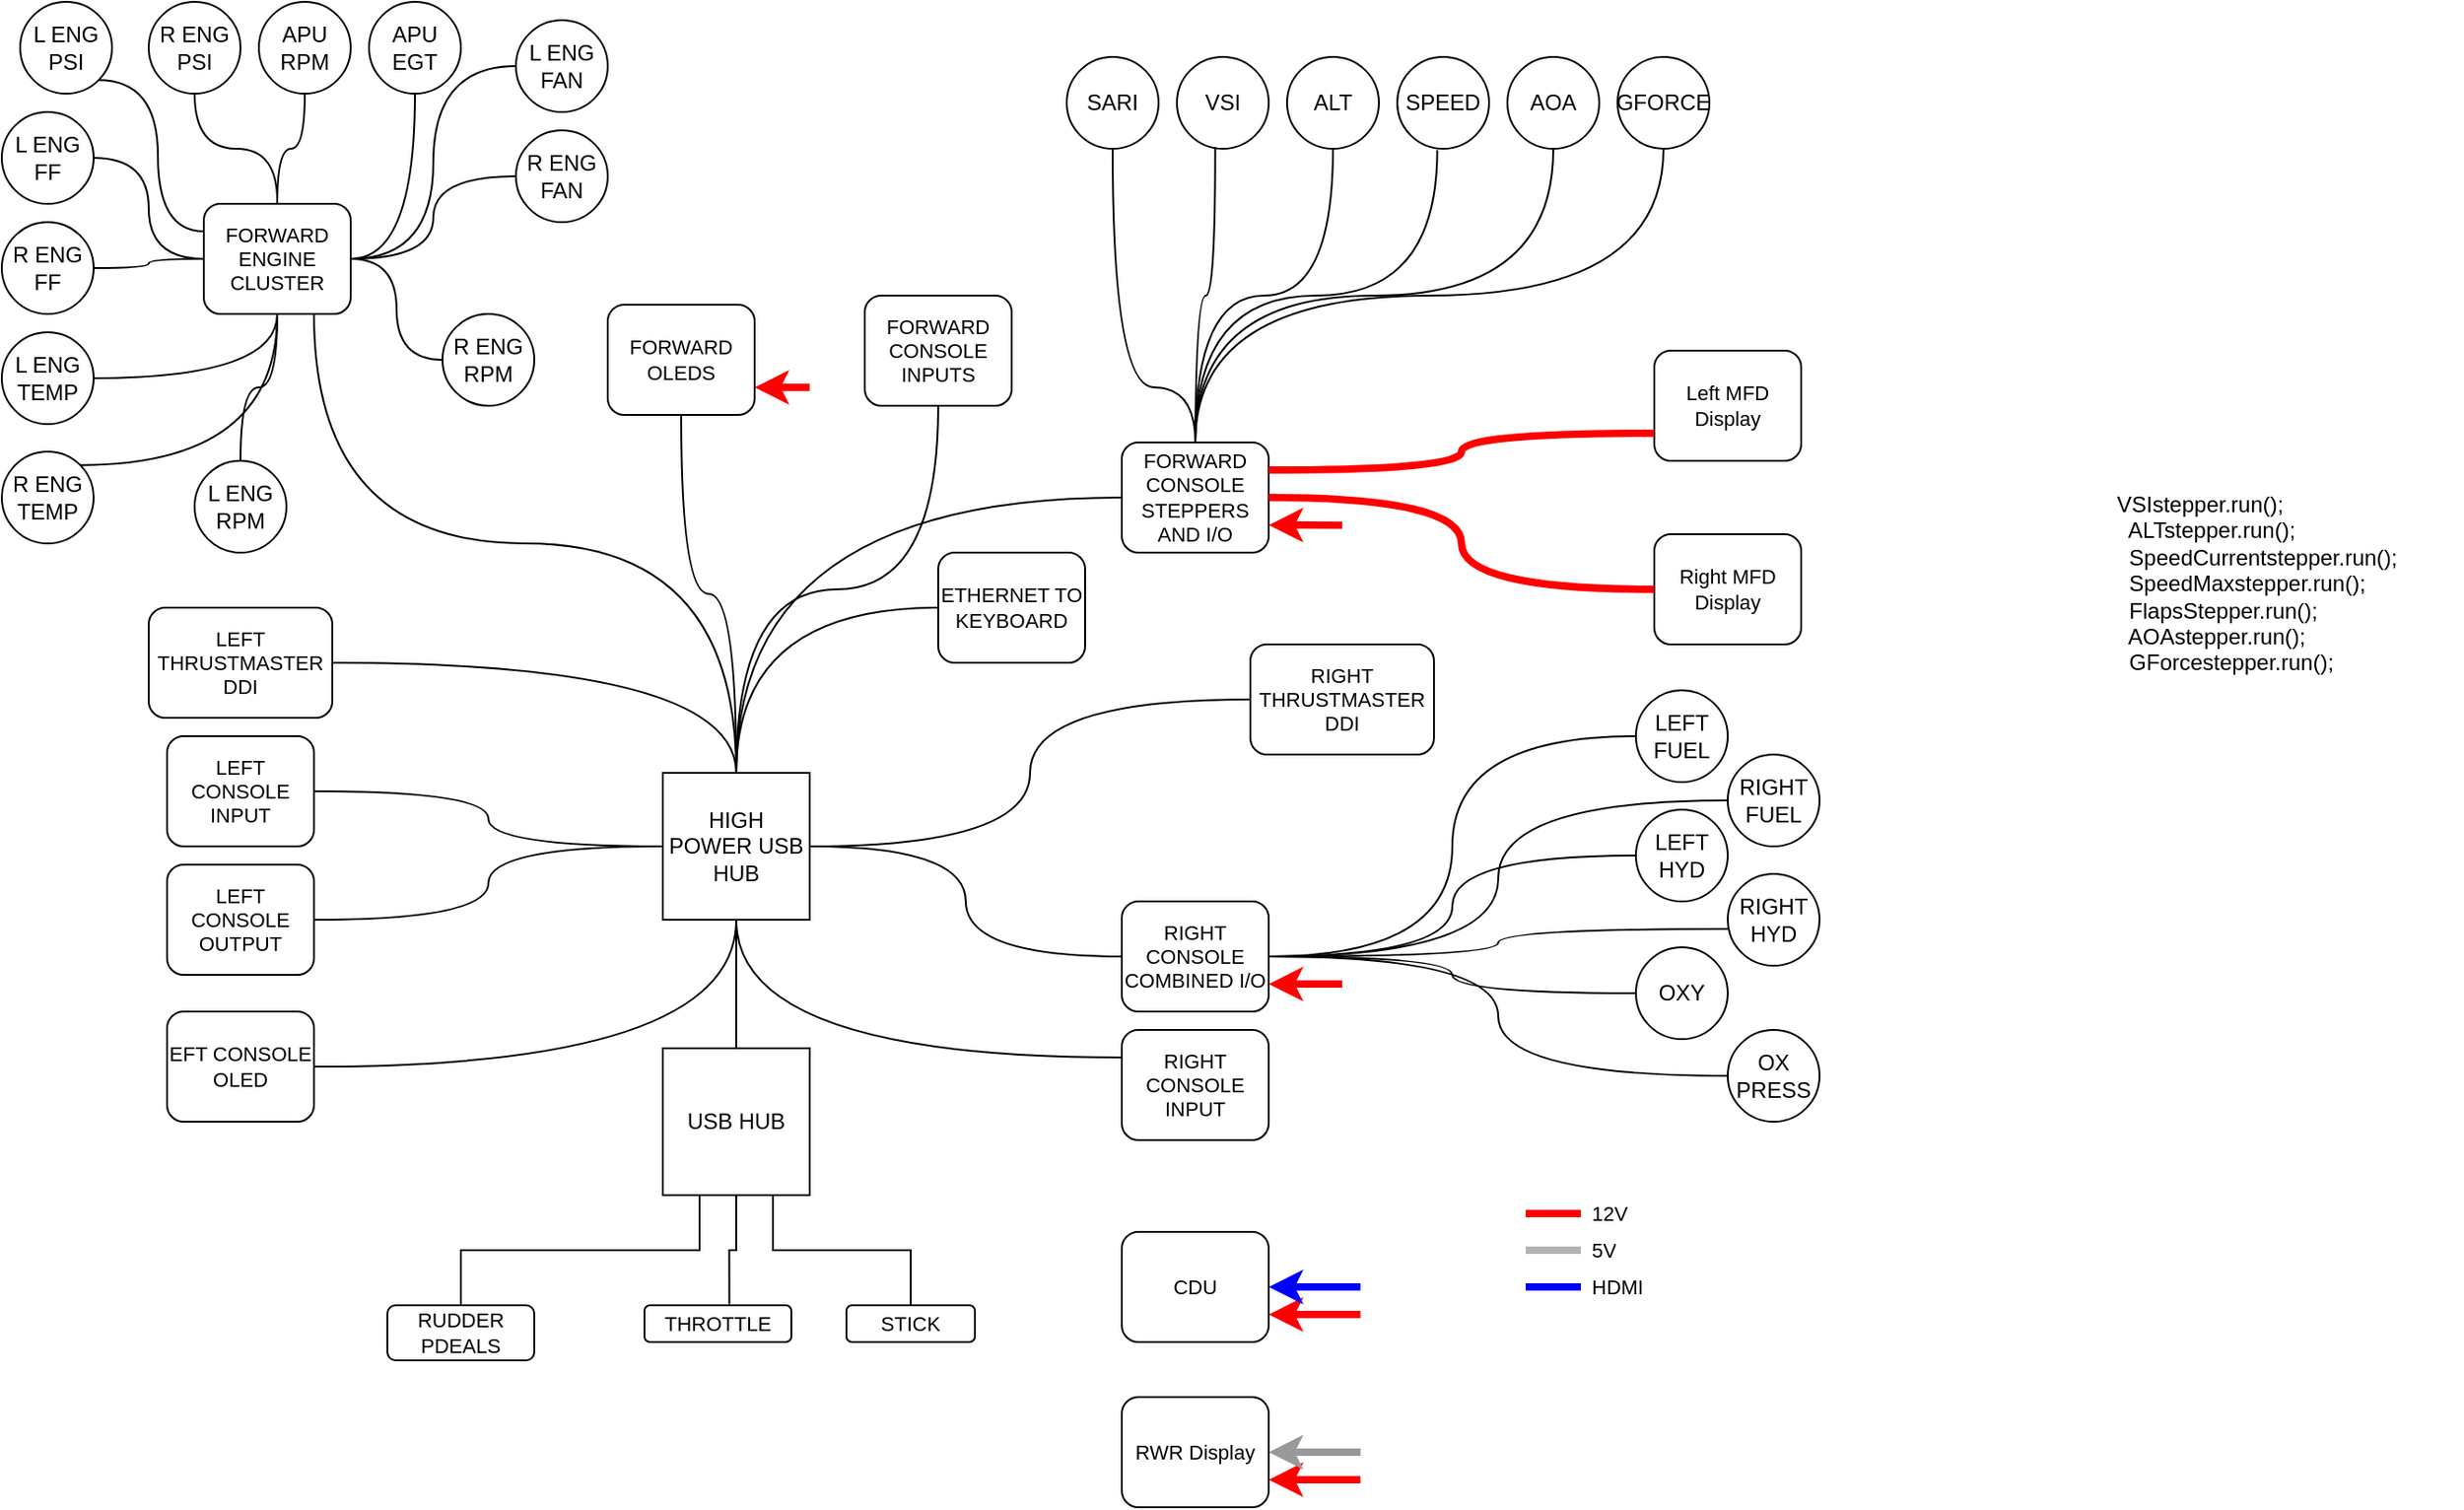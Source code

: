 <mxfile version="25.0.2" pages="2">
  <diagram name="USB" id="yBFjpGB_hnzksudnm4go">
    <mxGraphModel dx="744" dy="769" grid="1" gridSize="10" guides="1" tooltips="1" connect="1" arrows="1" fold="1" page="1" pageScale="1" pageWidth="1654" pageHeight="1169" math="0" shadow="0">
      <root>
        <mxCell id="0" />
        <mxCell id="1" parent="0" />
        <mxCell id="Ro6t9AoRWgbtbSuEfdBf-4" style="edgeStyle=orthogonalEdgeStyle;shape=connector;rounded=0;orthogonalLoop=1;jettySize=auto;html=1;entryX=0;entryY=0.5;entryDx=0;entryDy=0;strokeColor=default;align=center;verticalAlign=middle;fontFamily=Helvetica;fontSize=11;fontColor=default;labelBackgroundColor=default;endArrow=none;endFill=0;curved=1;" parent="1" source="rAlfIYWtiNr7He6zgziq-1" target="Ro6t9AoRWgbtbSuEfdBf-2" edge="1">
          <mxGeometry relative="1" as="geometry" />
        </mxCell>
        <mxCell id="rAlfIYWtiNr7He6zgziq-1" value="HIGH POWER USB HUB" style="whiteSpace=wrap;html=1;aspect=fixed;points=[[0,0,0,0,0],[0,0.25,0,0,0],[0,0.5,0,0,0],[0,0.75,0,0,0],[0,1,0,0,0],[0.25,0,0,0,0],[0.25,1,0,0,0],[0.42,0,0,0,0],[0.5,1,0,0,0],[0.61,0,0,0,0],[0.75,1,0,0,0],[0.79,0,0,0,0],[1,0,0,0,0],[1,0.25,0,0,0],[1,0.5,0,0,0],[1,0.75,0,0,0],[1,1,0,0,0]];" parent="1" vertex="1">
          <mxGeometry x="540" y="440" width="80" height="80" as="geometry" />
        </mxCell>
        <mxCell id="rAlfIYWtiNr7He6zgziq-4" style="edgeStyle=orthogonalEdgeStyle;rounded=0;orthogonalLoop=1;jettySize=auto;html=1;entryX=0.5;entryY=1;entryDx=0;entryDy=0;endArrow=none;endFill=0;strokeColor=default;align=center;verticalAlign=middle;fontFamily=Helvetica;fontSize=11;fontColor=default;labelBackgroundColor=default;curved=1;" parent="1" source="rAlfIYWtiNr7He6zgziq-3" target="rAlfIYWtiNr7He6zgziq-1" edge="1">
          <mxGeometry relative="1" as="geometry" />
        </mxCell>
        <mxCell id="rAlfIYWtiNr7He6zgziq-8" style="edgeStyle=orthogonalEdgeStyle;shape=connector;rounded=0;orthogonalLoop=1;jettySize=auto;html=1;exitX=0.25;exitY=1;exitDx=0;exitDy=0;entryX=0.5;entryY=0;entryDx=0;entryDy=0;strokeColor=default;align=center;verticalAlign=middle;fontFamily=Helvetica;fontSize=11;fontColor=default;labelBackgroundColor=default;endArrow=none;endFill=0;" parent="1" source="rAlfIYWtiNr7He6zgziq-3" target="rAlfIYWtiNr7He6zgziq-7" edge="1">
          <mxGeometry relative="1" as="geometry" />
        </mxCell>
        <mxCell id="rAlfIYWtiNr7He6zgziq-3" value="USB HUB" style="whiteSpace=wrap;html=1;aspect=fixed;" parent="1" vertex="1">
          <mxGeometry x="540" y="590" width="80" height="80" as="geometry" />
        </mxCell>
        <mxCell id="rAlfIYWtiNr7He6zgziq-10" style="edgeStyle=orthogonalEdgeStyle;shape=connector;rounded=0;orthogonalLoop=1;jettySize=auto;html=1;exitX=0.5;exitY=0;exitDx=0;exitDy=0;entryX=0.75;entryY=1;entryDx=0;entryDy=0;strokeColor=default;align=center;verticalAlign=middle;fontFamily=Helvetica;fontSize=11;fontColor=default;labelBackgroundColor=default;endArrow=none;endFill=0;" parent="1" source="rAlfIYWtiNr7He6zgziq-5" target="rAlfIYWtiNr7He6zgziq-3" edge="1">
          <mxGeometry relative="1" as="geometry" />
        </mxCell>
        <mxCell id="rAlfIYWtiNr7He6zgziq-5" value="STICK" style="rounded=1;whiteSpace=wrap;html=1;fontFamily=Helvetica;fontSize=11;fontColor=default;labelBackgroundColor=default;" parent="1" vertex="1">
          <mxGeometry x="640" y="730" width="70" height="20" as="geometry" />
        </mxCell>
        <mxCell id="rAlfIYWtiNr7He6zgziq-6" value="THROTTLE" style="rounded=1;whiteSpace=wrap;html=1;fontFamily=Helvetica;fontSize=11;fontColor=default;labelBackgroundColor=default;" parent="1" vertex="1">
          <mxGeometry x="530" y="730" width="80" height="20" as="geometry" />
        </mxCell>
        <mxCell id="rAlfIYWtiNr7He6zgziq-7" value="RUDDER PDEALS" style="rounded=1;whiteSpace=wrap;html=1;fontFamily=Helvetica;fontSize=11;fontColor=default;labelBackgroundColor=none;" parent="1" vertex="1">
          <mxGeometry x="390" y="730" width="80" height="30" as="geometry" />
        </mxCell>
        <mxCell id="rAlfIYWtiNr7He6zgziq-9" style="edgeStyle=orthogonalEdgeStyle;shape=connector;rounded=0;orthogonalLoop=1;jettySize=auto;html=1;exitX=0.5;exitY=1;exitDx=0;exitDy=0;entryX=0.578;entryY=-0.033;entryDx=0;entryDy=0;entryPerimeter=0;strokeColor=default;align=center;verticalAlign=middle;fontFamily=Helvetica;fontSize=11;fontColor=default;labelBackgroundColor=default;endArrow=none;endFill=0;" parent="1" source="rAlfIYWtiNr7He6zgziq-3" target="rAlfIYWtiNr7He6zgziq-6" edge="1">
          <mxGeometry relative="1" as="geometry" />
        </mxCell>
        <mxCell id="GTjIeOiFmsEKIcZ4Xf6M-12" style="edgeStyle=orthogonalEdgeStyle;shape=connector;rounded=0;orthogonalLoop=1;jettySize=auto;html=1;strokeColor=default;align=center;verticalAlign=middle;fontFamily=Helvetica;fontSize=11;fontColor=default;labelBackgroundColor=default;endArrow=none;endFill=0;curved=1;" parent="1" source="rAlfIYWtiNr7He6zgziq-11" target="rAlfIYWtiNr7He6zgziq-1" edge="1">
          <mxGeometry relative="1" as="geometry">
            <mxPoint x="690" y="360" as="targetPoint" />
            <mxPoint x="720" y="270" as="sourcePoint" />
          </mxGeometry>
        </mxCell>
        <mxCell id="rAlfIYWtiNr7He6zgziq-11" value="ETHERNET TO KEYBOARD" style="rounded=1;whiteSpace=wrap;html=1;fontFamily=Helvetica;fontSize=11;fontColor=default;labelBackgroundColor=default;" parent="1" vertex="1">
          <mxGeometry x="690" y="320" width="80" height="60" as="geometry" />
        </mxCell>
        <mxCell id="w0IDAvvAer_hxN7c6G_z-13" style="edgeStyle=orthogonalEdgeStyle;shape=connector;curved=1;rounded=0;orthogonalLoop=1;jettySize=auto;html=1;strokeColor=default;align=center;verticalAlign=middle;fontFamily=Helvetica;fontSize=11;fontColor=default;labelBackgroundColor=default;endArrow=none;endFill=0;" edge="1" parent="1" source="GTjIeOiFmsEKIcZ4Xf6M-1" target="rAlfIYWtiNr7He6zgziq-1">
          <mxGeometry relative="1" as="geometry" />
        </mxCell>
        <mxCell id="GTjIeOiFmsEKIcZ4Xf6M-1" value="LEFT CONSOLE INPUT" style="rounded=1;whiteSpace=wrap;html=1;fontFamily=Helvetica;fontSize=11;fontColor=default;labelBackgroundColor=default;" parent="1" vertex="1">
          <mxGeometry x="270" y="420" width="80" height="60" as="geometry" />
        </mxCell>
        <mxCell id="w0IDAvvAer_hxN7c6G_z-14" style="edgeStyle=orthogonalEdgeStyle;shape=connector;curved=1;rounded=0;orthogonalLoop=1;jettySize=auto;html=1;strokeColor=default;align=center;verticalAlign=middle;fontFamily=Helvetica;fontSize=11;fontColor=default;labelBackgroundColor=default;endArrow=none;endFill=0;" edge="1" parent="1" source="GTjIeOiFmsEKIcZ4Xf6M-2" target="rAlfIYWtiNr7He6zgziq-1">
          <mxGeometry relative="1" as="geometry" />
        </mxCell>
        <mxCell id="GTjIeOiFmsEKIcZ4Xf6M-2" value="LEFT CONSOLE OUTPUT" style="rounded=1;whiteSpace=wrap;html=1;fontFamily=Helvetica;fontSize=11;fontColor=default;labelBackgroundColor=default;" parent="1" vertex="1">
          <mxGeometry x="270" y="490" width="80" height="60" as="geometry" />
        </mxCell>
        <mxCell id="GTjIeOiFmsEKIcZ4Xf6M-9" style="edgeStyle=orthogonalEdgeStyle;shape=connector;rounded=0;orthogonalLoop=1;jettySize=auto;html=1;exitX=1;exitY=0.5;exitDx=0;exitDy=0;strokeColor=default;align=center;verticalAlign=middle;fontFamily=Helvetica;fontSize=11;fontColor=default;labelBackgroundColor=default;endArrow=none;endFill=0;curved=1;" parent="1" source="GTjIeOiFmsEKIcZ4Xf6M-3" target="rAlfIYWtiNr7He6zgziq-1" edge="1">
          <mxGeometry relative="1" as="geometry" />
        </mxCell>
        <mxCell id="GTjIeOiFmsEKIcZ4Xf6M-3" value="EFT CONSOLE OLED" style="rounded=1;whiteSpace=wrap;html=1;fontFamily=Helvetica;fontSize=11;fontColor=default;labelBackgroundColor=default;" parent="1" vertex="1">
          <mxGeometry x="270" y="570" width="80" height="60" as="geometry" />
        </mxCell>
        <mxCell id="GTjIeOiFmsEKIcZ4Xf6M-16" style="edgeStyle=orthogonalEdgeStyle;shape=connector;rounded=0;orthogonalLoop=1;jettySize=auto;html=1;entryX=1;entryY=0.5;entryDx=0;entryDy=0;strokeColor=default;align=center;verticalAlign=middle;fontFamily=Helvetica;fontSize=11;fontColor=default;labelBackgroundColor=default;endArrow=none;endFill=0;curved=1;" parent="1" source="GTjIeOiFmsEKIcZ4Xf6M-4" target="rAlfIYWtiNr7He6zgziq-1" edge="1">
          <mxGeometry relative="1" as="geometry">
            <mxPoint x="880" y="440" as="sourcePoint" />
          </mxGeometry>
        </mxCell>
        <mxCell id="GTjIeOiFmsEKIcZ4Xf6M-4" value="RIGHT CONSOLE COMBINED I/O" style="rounded=1;whiteSpace=wrap;html=1;fontFamily=Helvetica;fontSize=11;fontColor=default;labelBackgroundColor=default;" parent="1" vertex="1">
          <mxGeometry x="790" y="510" width="80" height="60" as="geometry" />
        </mxCell>
        <mxCell id="Ro6t9AoRWgbtbSuEfdBf-3" style="edgeStyle=orthogonalEdgeStyle;rounded=0;orthogonalLoop=1;jettySize=auto;html=1;exitX=0;exitY=0.25;exitDx=0;exitDy=0;endArrow=none;endFill=0;strokeColor=default;align=center;verticalAlign=middle;fontFamily=Helvetica;fontSize=11;fontColor=default;labelBackgroundColor=default;curved=1;" parent="1" source="GTjIeOiFmsEKIcZ4Xf6M-5" target="rAlfIYWtiNr7He6zgziq-1" edge="1">
          <mxGeometry relative="1" as="geometry" />
        </mxCell>
        <mxCell id="GTjIeOiFmsEKIcZ4Xf6M-5" value="RIGHT CONSOLE INPUT" style="rounded=1;whiteSpace=wrap;html=1;fontFamily=Helvetica;fontSize=11;fontColor=default;labelBackgroundColor=default;" parent="1" vertex="1">
          <mxGeometry x="790" y="580" width="80" height="60" as="geometry" />
        </mxCell>
        <mxCell id="GTjIeOiFmsEKIcZ4Xf6M-14" style="edgeStyle=orthogonalEdgeStyle;shape=connector;rounded=0;orthogonalLoop=1;jettySize=auto;html=1;exitX=0.5;exitY=1;exitDx=0;exitDy=0;strokeColor=default;align=center;verticalAlign=middle;fontFamily=Helvetica;fontSize=11;fontColor=default;labelBackgroundColor=default;endArrow=none;endFill=0;curved=1;" parent="1" source="GTjIeOiFmsEKIcZ4Xf6M-6" target="rAlfIYWtiNr7He6zgziq-1" edge="1">
          <mxGeometry relative="1" as="geometry">
            <mxPoint x="630" y="410" as="targetPoint" />
          </mxGeometry>
        </mxCell>
        <mxCell id="GTjIeOiFmsEKIcZ4Xf6M-6" value="FORWARD CONSOLE INPUTS" style="rounded=1;whiteSpace=wrap;html=1;fontFamily=Helvetica;fontSize=11;fontColor=default;labelBackgroundColor=default;" parent="1" vertex="1">
          <mxGeometry x="650" y="180" width="80" height="60" as="geometry" />
        </mxCell>
        <mxCell id="Ro6t9AoRWgbtbSuEfdBf-23" style="edgeStyle=orthogonalEdgeStyle;shape=connector;rounded=0;orthogonalLoop=1;jettySize=auto;html=1;exitX=1;exitY=0.75;exitDx=0;exitDy=0;strokeColor=#FF0000;align=center;verticalAlign=middle;fontFamily=Helvetica;fontSize=11;fontColor=default;labelBackgroundColor=default;endArrow=none;endFill=0;strokeWidth=4;startArrow=classic;startFill=1;fillColor=#f8cecc;" parent="1" source="GTjIeOiFmsEKIcZ4Xf6M-7" edge="1">
          <mxGeometry relative="1" as="geometry">
            <mxPoint x="620" y="230" as="targetPoint" />
          </mxGeometry>
        </mxCell>
        <mxCell id="w0IDAvvAer_hxN7c6G_z-15" style="edgeStyle=orthogonalEdgeStyle;shape=connector;curved=1;rounded=0;orthogonalLoop=1;jettySize=auto;html=1;strokeColor=default;align=center;verticalAlign=middle;fontFamily=Helvetica;fontSize=11;fontColor=default;labelBackgroundColor=default;endArrow=none;endFill=0;" edge="1" parent="1" source="GTjIeOiFmsEKIcZ4Xf6M-7" target="rAlfIYWtiNr7He6zgziq-1">
          <mxGeometry relative="1" as="geometry" />
        </mxCell>
        <mxCell id="GTjIeOiFmsEKIcZ4Xf6M-7" value="FORWARD OLEDS" style="rounded=1;whiteSpace=wrap;html=1;fontFamily=Helvetica;fontSize=11;fontColor=default;labelBackgroundColor=default;" parent="1" vertex="1">
          <mxGeometry x="510" y="185" width="80" height="60" as="geometry" />
        </mxCell>
        <mxCell id="GTjIeOiFmsEKIcZ4Xf6M-15" style="edgeStyle=orthogonalEdgeStyle;shape=connector;rounded=0;orthogonalLoop=1;jettySize=auto;html=1;strokeColor=default;align=center;verticalAlign=middle;fontFamily=Helvetica;fontSize=11;fontColor=default;labelBackgroundColor=default;endArrow=none;endFill=0;curved=1;" parent="1" source="GTjIeOiFmsEKIcZ4Xf6M-8" target="rAlfIYWtiNr7He6zgziq-1" edge="1">
          <mxGeometry relative="1" as="geometry" />
        </mxCell>
        <mxCell id="GTjIeOiFmsEKIcZ4Xf6M-8" value="FORWARD CONSOLE STEPPERS AND I/O" style="rounded=1;whiteSpace=wrap;html=1;fontFamily=Helvetica;fontSize=11;fontColor=default;labelBackgroundColor=none;" parent="1" vertex="1">
          <mxGeometry x="790" y="260" width="80" height="60" as="geometry" />
        </mxCell>
        <mxCell id="Ro6t9AoRWgbtbSuEfdBf-1" value="Left MFD&lt;div&gt;Display&lt;/div&gt;" style="rounded=1;whiteSpace=wrap;html=1;fontFamily=Helvetica;fontSize=11;fontColor=default;labelBackgroundColor=default;" parent="1" vertex="1">
          <mxGeometry x="1080" y="210" width="80" height="60" as="geometry" />
        </mxCell>
        <mxCell id="Ro6t9AoRWgbtbSuEfdBf-2" value="RIGHT THRUSTMASTER DDI" style="rounded=1;whiteSpace=wrap;html=1;fontFamily=Helvetica;fontSize=11;fontColor=default;labelBackgroundColor=default;" parent="1" vertex="1">
          <mxGeometry x="860" y="370" width="100" height="60" as="geometry" />
        </mxCell>
        <mxCell id="Ro6t9AoRWgbtbSuEfdBf-6" style="edgeStyle=orthogonalEdgeStyle;shape=connector;rounded=0;orthogonalLoop=1;jettySize=auto;html=1;strokeColor=default;align=center;verticalAlign=middle;fontFamily=Helvetica;fontSize=11;fontColor=default;labelBackgroundColor=default;endArrow=none;endFill=0;curved=1;" parent="1" source="Ro6t9AoRWgbtbSuEfdBf-5" target="rAlfIYWtiNr7He6zgziq-1" edge="1">
          <mxGeometry relative="1" as="geometry">
            <mxPoint x="530" y="390" as="targetPoint" />
          </mxGeometry>
        </mxCell>
        <mxCell id="Ro6t9AoRWgbtbSuEfdBf-5" value="LEFT THRUSTMASTER DDI" style="rounded=1;whiteSpace=wrap;html=1;fontFamily=Helvetica;fontSize=11;fontColor=default;labelBackgroundColor=none;" parent="1" vertex="1">
          <mxGeometry x="260" y="350" width="100" height="60" as="geometry" />
        </mxCell>
        <mxCell id="Ro6t9AoRWgbtbSuEfdBf-7" value="Right MFD Display" style="rounded=1;whiteSpace=wrap;html=1;fontFamily=Helvetica;fontSize=11;fontColor=default;labelBackgroundColor=default;" parent="1" vertex="1">
          <mxGeometry x="1080" y="310" width="80" height="60" as="geometry" />
        </mxCell>
        <mxCell id="Ro6t9AoRWgbtbSuEfdBf-12" value="" style="endArrow=none;html=1;rounded=0;strokeColor=#FF0000;align=center;verticalAlign=middle;fontFamily=Helvetica;fontSize=11;fontColor=default;labelBackgroundColor=default;edgeStyle=orthogonalEdgeStyle;strokeWidth=4;endFill=0;fillColor=#f8cecc;" parent="1" edge="1">
          <mxGeometry width="50" height="50" relative="1" as="geometry">
            <mxPoint x="1010" y="680" as="sourcePoint" />
            <mxPoint x="1040" y="680" as="targetPoint" />
          </mxGeometry>
        </mxCell>
        <mxCell id="Ro6t9AoRWgbtbSuEfdBf-13" value="12V" style="text;strokeColor=none;fillColor=none;align=left;verticalAlign=middle;spacingLeft=4;spacingRight=4;overflow=hidden;points=[[0,0.5],[1,0.5]];portConstraint=eastwest;rotatable=0;whiteSpace=wrap;html=1;fontFamily=Helvetica;fontSize=11;fontColor=default;labelBackgroundColor=default;" parent="1" vertex="1">
          <mxGeometry x="1040" y="670" width="80" height="20" as="geometry" />
        </mxCell>
        <mxCell id="Ro6t9AoRWgbtbSuEfdBf-14" value="" style="endArrow=none;html=1;rounded=0;strokeColor=#B3B3B3;align=center;verticalAlign=middle;fontFamily=Helvetica;fontSize=11;fontColor=default;labelBackgroundColor=default;edgeStyle=orthogonalEdgeStyle;strokeWidth=4;endFill=0;fillColor=#f8cecc;" parent="1" edge="1">
          <mxGeometry width="50" height="50" relative="1" as="geometry">
            <mxPoint x="1010" y="700" as="sourcePoint" />
            <mxPoint x="1040" y="700" as="targetPoint" />
          </mxGeometry>
        </mxCell>
        <mxCell id="Ro6t9AoRWgbtbSuEfdBf-15" value="5V" style="text;strokeColor=none;fillColor=none;align=left;verticalAlign=middle;spacingLeft=4;spacingRight=4;overflow=hidden;points=[[0,0.5],[1,0.5]];portConstraint=eastwest;rotatable=0;whiteSpace=wrap;html=1;fontFamily=Helvetica;fontSize=11;fontColor=default;labelBackgroundColor=default;" parent="1" vertex="1">
          <mxGeometry x="1040" y="690" width="80" height="20" as="geometry" />
        </mxCell>
        <mxCell id="Ro6t9AoRWgbtbSuEfdBf-29" style="edgeStyle=orthogonalEdgeStyle;shape=connector;rounded=0;orthogonalLoop=1;jettySize=auto;html=1;exitX=1;exitY=0.75;exitDx=0;exitDy=0;strokeColor=#FF0000;align=center;verticalAlign=middle;fontFamily=Helvetica;fontSize=11;fontColor=default;labelBackgroundColor=default;endArrow=none;endFill=0;strokeWidth=4;resizable=1;startArrow=classic;startFill=1;fillColor=#f8cecc;" parent="1" source="Ro6t9AoRWgbtbSuEfdBf-28" edge="1">
          <mxGeometry relative="1" as="geometry">
            <mxPoint x="920" y="735" as="targetPoint" />
          </mxGeometry>
        </mxCell>
        <mxCell id="Ro6t9AoRWgbtbSuEfdBf-30" style="edgeStyle=orthogonalEdgeStyle;shape=connector;rounded=0;orthogonalLoop=1;jettySize=auto;html=1;exitX=1;exitY=0.5;exitDx=0;exitDy=0;strokeColor=#0000FF;align=center;verticalAlign=middle;fontFamily=Helvetica;fontSize=11;fontColor=default;labelBackgroundColor=default;endArrow=none;endFill=0;strokeWidth=4;resizable=1;startArrow=classic;startFill=1;fillColor=#f8cecc;" parent="1" source="Ro6t9AoRWgbtbSuEfdBf-28" edge="1">
          <mxGeometry relative="1" as="geometry">
            <mxPoint x="920" y="720" as="targetPoint" />
          </mxGeometry>
        </mxCell>
        <mxCell id="Ro6t9AoRWgbtbSuEfdBf-28" value="CDU" style="rounded=1;whiteSpace=wrap;html=1;fontFamily=Helvetica;fontSize=11;fontColor=default;labelBackgroundColor=default;" parent="1" vertex="1">
          <mxGeometry x="790" y="690" width="80" height="60" as="geometry" />
        </mxCell>
        <mxCell id="Ro6t9AoRWgbtbSuEfdBf-31" value="" style="endArrow=none;html=1;rounded=0;strokeColor=#0000FF;align=center;verticalAlign=middle;fontFamily=Helvetica;fontSize=11;fontColor=default;labelBackgroundColor=default;edgeStyle=orthogonalEdgeStyle;strokeWidth=4;endFill=0;fillColor=#f8cecc;" parent="1" edge="1">
          <mxGeometry width="50" height="50" relative="1" as="geometry">
            <mxPoint x="1010" y="720" as="sourcePoint" />
            <mxPoint x="1040" y="720" as="targetPoint" />
          </mxGeometry>
        </mxCell>
        <mxCell id="Ro6t9AoRWgbtbSuEfdBf-32" value="HDMI" style="text;strokeColor=none;fillColor=none;align=left;verticalAlign=middle;spacingLeft=4;spacingRight=4;overflow=hidden;points=[[0,0.5],[1,0.5]];portConstraint=eastwest;rotatable=0;whiteSpace=wrap;html=1;fontFamily=Helvetica;fontSize=11;fontColor=default;labelBackgroundColor=default;" parent="1" vertex="1">
          <mxGeometry x="1040" y="710" width="80" height="20" as="geometry" />
        </mxCell>
        <mxCell id="Ro6t9AoRWgbtbSuEfdBf-33" style="edgeStyle=orthogonalEdgeStyle;shape=connector;rounded=0;orthogonalLoop=1;jettySize=auto;html=1;exitX=1;exitY=0.75;exitDx=0;exitDy=0;strokeColor=#FF0000;align=center;verticalAlign=middle;fontFamily=Helvetica;fontSize=11;fontColor=default;labelBackgroundColor=default;endArrow=none;endFill=0;strokeWidth=4;resizable=1;startArrow=classic;startFill=1;fillColor=#f8cecc;" parent="1" source="Ro6t9AoRWgbtbSuEfdBf-35" edge="1">
          <mxGeometry relative="1" as="geometry">
            <mxPoint x="920" y="825" as="targetPoint" />
          </mxGeometry>
        </mxCell>
        <mxCell id="Ro6t9AoRWgbtbSuEfdBf-34" style="edgeStyle=orthogonalEdgeStyle;shape=connector;rounded=0;orthogonalLoop=1;jettySize=auto;html=1;exitX=1;exitY=0.5;exitDx=0;exitDy=0;strokeColor=#999999;align=center;verticalAlign=middle;fontFamily=Helvetica;fontSize=11;fontColor=default;labelBackgroundColor=default;endArrow=none;endFill=0;strokeWidth=4;resizable=1;startArrow=classic;startFill=1;fillColor=#f8cecc;" parent="1" source="Ro6t9AoRWgbtbSuEfdBf-35" edge="1">
          <mxGeometry relative="1" as="geometry">
            <mxPoint x="920" y="810" as="targetPoint" />
          </mxGeometry>
        </mxCell>
        <mxCell id="Ro6t9AoRWgbtbSuEfdBf-35" value="RWR Display" style="rounded=1;whiteSpace=wrap;html=1;fontFamily=Helvetica;fontSize=11;fontColor=default;labelBackgroundColor=default;" parent="1" vertex="1">
          <mxGeometry x="790" y="780" width="80" height="60" as="geometry" />
        </mxCell>
        <mxCell id="20-6CoQ2b86NDa6X41OU-2" value="FORWARD ENGINE CLUSTER" style="rounded=1;whiteSpace=wrap;html=1;fontFamily=Helvetica;fontSize=11;fontColor=default;labelBackgroundColor=default;" parent="1" vertex="1">
          <mxGeometry x="290" y="130" width="80" height="60" as="geometry" />
        </mxCell>
        <mxCell id="20-6CoQ2b86NDa6X41OU-3" style="edgeStyle=orthogonalEdgeStyle;shape=connector;rounded=0;orthogonalLoop=1;jettySize=auto;html=1;strokeColor=default;align=center;verticalAlign=middle;fontFamily=Helvetica;fontSize=11;fontColor=default;labelBackgroundColor=default;endArrow=none;endFill=0;curved=1;exitX=0.75;exitY=1;exitDx=0;exitDy=0;" parent="1" source="20-6CoQ2b86NDa6X41OU-2" target="rAlfIYWtiNr7He6zgziq-1" edge="1">
          <mxGeometry relative="1" as="geometry">
            <mxPoint x="380" y="230" as="sourcePoint" />
            <mxPoint x="660" y="370" as="targetPoint" />
          </mxGeometry>
        </mxCell>
        <mxCell id="20-6CoQ2b86NDa6X41OU-4" value="VSI" style="ellipse;whiteSpace=wrap;html=1;aspect=fixed;" parent="1" vertex="1">
          <mxGeometry x="820" y="50" width="50" height="50" as="geometry" />
        </mxCell>
        <UserObject label="VSIstepper.run();&#xa;  ALTstepper.run();&#xa;  SpeedCurrentstepper.run();&#xa;  SpeedMaxstepper.run();&#xa;  FlapsStepper.run();&#xa;  AOAstepper.run();&#xa;  GForcestepper.run();" link="VSIstepper.run();&#xa;  ALTstepper.run();&#xa;  SpeedCurrentstepper.run();&#xa;  SpeedMaxstepper.run();&#xa;  FlapsStepper.run();&#xa;  AOAstepper.run();&#xa;  GForcestepper.run();" id="20-6CoQ2b86NDa6X41OU-5">
          <mxCell style="text;whiteSpace=wrap;" parent="1" vertex="1">
            <mxGeometry x="1330" y="280" width="190" height="120" as="geometry" />
          </mxCell>
        </UserObject>
        <mxCell id="20-6CoQ2b86NDa6X41OU-6" value="ALT" style="ellipse;whiteSpace=wrap;html=1;aspect=fixed;" parent="1" vertex="1">
          <mxGeometry x="880" y="50" width="50" height="50" as="geometry" />
        </mxCell>
        <mxCell id="20-6CoQ2b86NDa6X41OU-7" value="SPEED" style="ellipse;whiteSpace=wrap;html=1;aspect=fixed;" parent="1" vertex="1">
          <mxGeometry x="940" y="50" width="50" height="50" as="geometry" />
        </mxCell>
        <mxCell id="20-6CoQ2b86NDa6X41OU-9" value="AOA" style="ellipse;whiteSpace=wrap;html=1;aspect=fixed;" parent="1" vertex="1">
          <mxGeometry x="1000" y="50" width="50" height="50" as="geometry" />
        </mxCell>
        <mxCell id="20-6CoQ2b86NDa6X41OU-10" value="GFORCE" style="ellipse;whiteSpace=wrap;html=1;aspect=fixed;" parent="1" vertex="1">
          <mxGeometry x="1060" y="50" width="50" height="50" as="geometry" />
        </mxCell>
        <mxCell id="20-6CoQ2b86NDa6X41OU-12" value="" style="endArrow=none;html=1;rounded=0;entryX=0.417;entryY=0.983;entryDx=0;entryDy=0;entryPerimeter=0;strokeColor=default;align=center;verticalAlign=middle;fontFamily=Helvetica;fontSize=11;fontColor=default;labelBackgroundColor=default;elbow=vertical;curved=1;edgeStyle=orthogonalEdgeStyle;" parent="1" target="20-6CoQ2b86NDa6X41OU-4" edge="1">
          <mxGeometry width="50" height="50" relative="1" as="geometry">
            <mxPoint x="830" y="260" as="sourcePoint" />
            <mxPoint x="780" y="110" as="targetPoint" />
          </mxGeometry>
        </mxCell>
        <mxCell id="20-6CoQ2b86NDa6X41OU-14" value="" style="endArrow=none;html=1;rounded=0;exitX=0.5;exitY=0;exitDx=0;exitDy=0;entryX=0.5;entryY=1;entryDx=0;entryDy=0;strokeColor=default;align=center;verticalAlign=middle;fontFamily=Helvetica;fontSize=11;fontColor=default;labelBackgroundColor=default;elbow=vertical;curved=1;edgeStyle=orthogonalEdgeStyle;" parent="1" source="GTjIeOiFmsEKIcZ4Xf6M-8" target="20-6CoQ2b86NDa6X41OU-6" edge="1">
          <mxGeometry width="50" height="50" relative="1" as="geometry">
            <mxPoint x="730" y="200" as="sourcePoint" />
            <mxPoint x="846" y="109" as="targetPoint" />
          </mxGeometry>
        </mxCell>
        <mxCell id="20-6CoQ2b86NDa6X41OU-15" value="" style="endArrow=none;html=1;rounded=0;entryX=0.436;entryY=1.015;entryDx=0;entryDy=0;entryPerimeter=0;strokeColor=default;align=center;verticalAlign=middle;fontFamily=Helvetica;fontSize=11;fontColor=default;labelBackgroundColor=default;elbow=vertical;curved=1;edgeStyle=orthogonalEdgeStyle;" parent="1" target="20-6CoQ2b86NDa6X41OU-7" edge="1">
          <mxGeometry width="50" height="50" relative="1" as="geometry">
            <mxPoint x="830" y="260" as="sourcePoint" />
            <mxPoint x="915" y="110" as="targetPoint" />
            <Array as="points">
              <mxPoint x="830" y="180" />
              <mxPoint x="962" y="180" />
            </Array>
          </mxGeometry>
        </mxCell>
        <mxCell id="20-6CoQ2b86NDa6X41OU-16" value="" style="endArrow=none;html=1;rounded=0;exitX=0.5;exitY=0;exitDx=0;exitDy=0;entryX=0.5;entryY=1;entryDx=0;entryDy=0;strokeColor=default;align=center;verticalAlign=middle;fontFamily=Helvetica;fontSize=11;fontColor=default;labelBackgroundColor=default;elbow=vertical;curved=1;edgeStyle=orthogonalEdgeStyle;" parent="1" source="GTjIeOiFmsEKIcZ4Xf6M-8" target="20-6CoQ2b86NDa6X41OU-9" edge="1">
          <mxGeometry width="50" height="50" relative="1" as="geometry">
            <mxPoint x="730" y="200" as="sourcePoint" />
            <mxPoint x="972" y="111" as="targetPoint" />
          </mxGeometry>
        </mxCell>
        <mxCell id="20-6CoQ2b86NDa6X41OU-17" value="" style="endArrow=none;html=1;rounded=0;entryX=0.5;entryY=1;entryDx=0;entryDy=0;exitX=0.5;exitY=0;exitDx=0;exitDy=0;strokeColor=default;align=center;verticalAlign=middle;fontFamily=Helvetica;fontSize=11;fontColor=default;labelBackgroundColor=default;elbow=vertical;curved=1;edgeStyle=orthogonalEdgeStyle;" parent="1" source="GTjIeOiFmsEKIcZ4Xf6M-8" target="20-6CoQ2b86NDa6X41OU-10" edge="1">
          <mxGeometry width="50" height="50" relative="1" as="geometry">
            <mxPoint x="720" y="190" as="sourcePoint" />
            <mxPoint x="1035" y="110" as="targetPoint" />
          </mxGeometry>
        </mxCell>
        <mxCell id="20-6CoQ2b86NDa6X41OU-18" value="SARI" style="ellipse;whiteSpace=wrap;html=1;aspect=fixed;" parent="1" vertex="1">
          <mxGeometry x="760" y="50" width="50" height="50" as="geometry" />
        </mxCell>
        <mxCell id="20-6CoQ2b86NDa6X41OU-19" value="" style="endArrow=none;html=1;rounded=0;entryX=0.5;entryY=1;entryDx=0;entryDy=0;elbow=vertical;strokeColor=default;align=center;verticalAlign=middle;fontFamily=Helvetica;fontSize=11;fontColor=default;labelBackgroundColor=default;edgeStyle=orthogonalEdgeStyle;curved=1;" parent="1" target="20-6CoQ2b86NDa6X41OU-18" edge="1">
          <mxGeometry width="50" height="50" relative="1" as="geometry">
            <mxPoint x="830" y="260" as="sourcePoint" />
            <mxPoint x="846" y="109" as="targetPoint" />
            <Array as="points">
              <mxPoint x="830" y="230" />
              <mxPoint x="785" y="230" />
            </Array>
          </mxGeometry>
        </mxCell>
        <mxCell id="20-6CoQ2b86NDa6X41OU-20" value="LEFT FUEL" style="ellipse;whiteSpace=wrap;html=1;aspect=fixed;" parent="1" vertex="1">
          <mxGeometry x="1070" y="395" width="50" height="50" as="geometry" />
        </mxCell>
        <mxCell id="20-6CoQ2b86NDa6X41OU-21" value="RIGHT FUEL" style="ellipse;whiteSpace=wrap;html=1;aspect=fixed;" parent="1" vertex="1">
          <mxGeometry x="1120" y="430" width="50" height="50" as="geometry" />
        </mxCell>
        <mxCell id="20-6CoQ2b86NDa6X41OU-22" value="LEFT HYD" style="ellipse;whiteSpace=wrap;html=1;aspect=fixed;" parent="1" vertex="1">
          <mxGeometry x="1070" y="460" width="50" height="50" as="geometry" />
        </mxCell>
        <mxCell id="20-6CoQ2b86NDa6X41OU-23" value="RIGHT HYD" style="ellipse;whiteSpace=wrap;html=1;aspect=fixed;" parent="1" vertex="1">
          <mxGeometry x="1120" y="495" width="50" height="50" as="geometry" />
        </mxCell>
        <mxCell id="20-6CoQ2b86NDa6X41OU-25" value="OXY" style="ellipse;whiteSpace=wrap;html=1;aspect=fixed;" parent="1" vertex="1">
          <mxGeometry x="1070" y="535" width="50" height="50" as="geometry" />
        </mxCell>
        <mxCell id="20-6CoQ2b86NDa6X41OU-26" value="OX PRESS" style="ellipse;whiteSpace=wrap;html=1;aspect=fixed;" parent="1" vertex="1">
          <mxGeometry x="1120" y="580" width="50" height="50" as="geometry" />
        </mxCell>
        <mxCell id="20-6CoQ2b86NDa6X41OU-27" value="" style="endArrow=none;html=1;rounded=0;entryX=0;entryY=0.5;entryDx=0;entryDy=0;edgeStyle=orthogonalEdgeStyle;curved=1;" parent="1" source="GTjIeOiFmsEKIcZ4Xf6M-4" target="20-6CoQ2b86NDa6X41OU-20" edge="1">
          <mxGeometry width="50" height="50" relative="1" as="geometry">
            <mxPoint x="950" y="500" as="sourcePoint" />
            <mxPoint x="1000" y="450" as="targetPoint" />
          </mxGeometry>
        </mxCell>
        <mxCell id="20-6CoQ2b86NDa6X41OU-28" value="" style="endArrow=none;html=1;rounded=0;entryX=0;entryY=0.5;entryDx=0;entryDy=0;strokeColor=default;align=center;verticalAlign=middle;fontFamily=Helvetica;fontSize=11;fontColor=default;labelBackgroundColor=default;curved=1;edgeStyle=orthogonalEdgeStyle;" parent="1" source="GTjIeOiFmsEKIcZ4Xf6M-4" target="20-6CoQ2b86NDa6X41OU-21" edge="1">
          <mxGeometry width="50" height="50" relative="1" as="geometry">
            <mxPoint x="857" y="420" as="sourcePoint" />
            <mxPoint x="1080" y="430" as="targetPoint" />
          </mxGeometry>
        </mxCell>
        <mxCell id="20-6CoQ2b86NDa6X41OU-29" value="" style="endArrow=none;html=1;rounded=0;entryX=0;entryY=0.5;entryDx=0;entryDy=0;edgeStyle=orthogonalEdgeStyle;curved=1;" parent="1" target="20-6CoQ2b86NDa6X41OU-22" edge="1" source="GTjIeOiFmsEKIcZ4Xf6M-4">
          <mxGeometry width="50" height="50" relative="1" as="geometry">
            <mxPoint x="850" y="410" as="sourcePoint" />
            <mxPoint x="1140" y="455" as="targetPoint" />
          </mxGeometry>
        </mxCell>
        <mxCell id="20-6CoQ2b86NDa6X41OU-30" value="" style="endArrow=none;html=1;rounded=0;entryX=0;entryY=0.6;entryDx=0;entryDy=0;entryPerimeter=0;edgeStyle=orthogonalEdgeStyle;curved=1;" parent="1" target="20-6CoQ2b86NDa6X41OU-23" edge="1" source="GTjIeOiFmsEKIcZ4Xf6M-4">
          <mxGeometry width="50" height="50" relative="1" as="geometry">
            <mxPoint x="850" y="410" as="sourcePoint" />
            <mxPoint x="1080" y="495" as="targetPoint" />
          </mxGeometry>
        </mxCell>
        <mxCell id="20-6CoQ2b86NDa6X41OU-31" value="" style="endArrow=none;html=1;rounded=0;entryX=0;entryY=0.5;entryDx=0;entryDy=0;edgeStyle=orthogonalEdgeStyle;curved=1;" parent="1" target="20-6CoQ2b86NDa6X41OU-25" edge="1" source="GTjIeOiFmsEKIcZ4Xf6M-4">
          <mxGeometry width="50" height="50" relative="1" as="geometry">
            <mxPoint x="850" y="410" as="sourcePoint" />
            <mxPoint x="1140" y="540" as="targetPoint" />
          </mxGeometry>
        </mxCell>
        <mxCell id="20-6CoQ2b86NDa6X41OU-32" value="" style="endArrow=none;html=1;rounded=0;entryX=0;entryY=0.5;entryDx=0;entryDy=0;edgeStyle=orthogonalEdgeStyle;curved=1;" parent="1" target="20-6CoQ2b86NDa6X41OU-26" edge="1" source="GTjIeOiFmsEKIcZ4Xf6M-4">
          <mxGeometry width="50" height="50" relative="1" as="geometry">
            <mxPoint x="850" y="410" as="sourcePoint" />
            <mxPoint x="1080" y="570" as="targetPoint" />
          </mxGeometry>
        </mxCell>
        <mxCell id="w0IDAvvAer_hxN7c6G_z-22" style="edgeStyle=orthogonalEdgeStyle;shape=connector;curved=1;rounded=0;orthogonalLoop=1;jettySize=auto;html=1;exitX=1;exitY=1;exitDx=0;exitDy=0;entryX=0;entryY=0.25;entryDx=0;entryDy=0;strokeColor=default;align=center;verticalAlign=middle;fontFamily=Helvetica;fontSize=11;fontColor=default;labelBackgroundColor=default;endArrow=none;endFill=0;" edge="1" parent="1" source="w0IDAvvAer_hxN7c6G_z-1" target="20-6CoQ2b86NDa6X41OU-2">
          <mxGeometry relative="1" as="geometry" />
        </mxCell>
        <mxCell id="w0IDAvvAer_hxN7c6G_z-1" value="L ENG&lt;div&gt;PSI&lt;/div&gt;" style="ellipse;whiteSpace=wrap;html=1;aspect=fixed;" vertex="1" parent="1">
          <mxGeometry x="190" y="20" width="50" height="50" as="geometry" />
        </mxCell>
        <mxCell id="w0IDAvvAer_hxN7c6G_z-21" style="edgeStyle=orthogonalEdgeStyle;shape=connector;curved=1;rounded=0;orthogonalLoop=1;jettySize=auto;html=1;strokeColor=default;align=center;verticalAlign=middle;fontFamily=Helvetica;fontSize=11;fontColor=default;labelBackgroundColor=default;endArrow=none;endFill=0;exitX=0.5;exitY=1;exitDx=0;exitDy=0;" edge="1" parent="1" source="w0IDAvvAer_hxN7c6G_z-2">
          <mxGeometry relative="1" as="geometry">
            <mxPoint x="330" y="130" as="targetPoint" />
          </mxGeometry>
        </mxCell>
        <mxCell id="w0IDAvvAer_hxN7c6G_z-2" value="R ENG&lt;div&gt;PSI&lt;/div&gt;" style="ellipse;whiteSpace=wrap;html=1;aspect=fixed;" vertex="1" parent="1">
          <mxGeometry x="260" y="20" width="50" height="50" as="geometry" />
        </mxCell>
        <mxCell id="w0IDAvvAer_hxN7c6G_z-20" style="edgeStyle=orthogonalEdgeStyle;shape=connector;curved=1;rounded=0;orthogonalLoop=1;jettySize=auto;html=1;strokeColor=default;align=center;verticalAlign=middle;fontFamily=Helvetica;fontSize=11;fontColor=default;labelBackgroundColor=default;endArrow=none;endFill=0;" edge="1" parent="1" source="w0IDAvvAer_hxN7c6G_z-3" target="20-6CoQ2b86NDa6X41OU-2">
          <mxGeometry relative="1" as="geometry" />
        </mxCell>
        <mxCell id="w0IDAvvAer_hxN7c6G_z-3" value="APU&lt;div&gt;RPM&lt;/div&gt;" style="ellipse;whiteSpace=wrap;html=1;aspect=fixed;" vertex="1" parent="1">
          <mxGeometry x="320" y="20" width="50" height="50" as="geometry" />
        </mxCell>
        <mxCell id="w0IDAvvAer_hxN7c6G_z-19" style="edgeStyle=orthogonalEdgeStyle;shape=connector;curved=1;rounded=0;orthogonalLoop=1;jettySize=auto;html=1;entryX=1;entryY=0.5;entryDx=0;entryDy=0;strokeColor=default;align=center;verticalAlign=middle;fontFamily=Helvetica;fontSize=11;fontColor=default;labelBackgroundColor=default;endArrow=none;endFill=0;exitX=0.5;exitY=1;exitDx=0;exitDy=0;" edge="1" parent="1" source="w0IDAvvAer_hxN7c6G_z-4" target="20-6CoQ2b86NDa6X41OU-2">
          <mxGeometry relative="1" as="geometry" />
        </mxCell>
        <mxCell id="w0IDAvvAer_hxN7c6G_z-4" value="APU EGT" style="ellipse;whiteSpace=wrap;html=1;aspect=fixed;" vertex="1" parent="1">
          <mxGeometry x="380" y="20" width="50" height="50" as="geometry" />
        </mxCell>
        <mxCell id="w0IDAvvAer_hxN7c6G_z-29" style="edgeStyle=orthogonalEdgeStyle;shape=connector;curved=1;rounded=0;orthogonalLoop=1;jettySize=auto;html=1;strokeColor=default;align=center;verticalAlign=middle;fontFamily=Helvetica;fontSize=11;fontColor=default;labelBackgroundColor=default;endArrow=none;endFill=0;" edge="1" parent="1" source="w0IDAvvAer_hxN7c6G_z-5" target="20-6CoQ2b86NDa6X41OU-2">
          <mxGeometry relative="1" as="geometry" />
        </mxCell>
        <mxCell id="w0IDAvvAer_hxN7c6G_z-5" value="L ENG RPM" style="ellipse;whiteSpace=wrap;html=1;aspect=fixed;" vertex="1" parent="1">
          <mxGeometry x="285" y="270" width="50" height="50" as="geometry" />
        </mxCell>
        <mxCell id="w0IDAvvAer_hxN7c6G_z-28" style="edgeStyle=orthogonalEdgeStyle;shape=connector;curved=1;rounded=0;orthogonalLoop=1;jettySize=auto;html=1;strokeColor=default;align=center;verticalAlign=middle;fontFamily=Helvetica;fontSize=11;fontColor=default;labelBackgroundColor=default;endArrow=none;endFill=0;" edge="1" parent="1" source="w0IDAvvAer_hxN7c6G_z-6" target="20-6CoQ2b86NDa6X41OU-2">
          <mxGeometry relative="1" as="geometry" />
        </mxCell>
        <mxCell id="w0IDAvvAer_hxN7c6G_z-6" value="R ENG RPM" style="ellipse;whiteSpace=wrap;html=1;aspect=fixed;" vertex="1" parent="1">
          <mxGeometry x="420" y="190" width="50" height="50" as="geometry" />
        </mxCell>
        <mxCell id="w0IDAvvAer_hxN7c6G_z-24" style="edgeStyle=orthogonalEdgeStyle;shape=connector;curved=1;rounded=0;orthogonalLoop=1;jettySize=auto;html=1;strokeColor=default;align=center;verticalAlign=middle;fontFamily=Helvetica;fontSize=11;fontColor=default;labelBackgroundColor=default;endArrow=none;endFill=0;" edge="1" parent="1" source="w0IDAvvAer_hxN7c6G_z-7" target="20-6CoQ2b86NDa6X41OU-2">
          <mxGeometry relative="1" as="geometry" />
        </mxCell>
        <mxCell id="w0IDAvvAer_hxN7c6G_z-7" value="L ENG&lt;div&gt;FF&lt;/div&gt;" style="ellipse;whiteSpace=wrap;html=1;aspect=fixed;" vertex="1" parent="1">
          <mxGeometry x="180" y="80" width="50" height="50" as="geometry" />
        </mxCell>
        <mxCell id="w0IDAvvAer_hxN7c6G_z-25" style="edgeStyle=orthogonalEdgeStyle;shape=connector;curved=1;rounded=0;orthogonalLoop=1;jettySize=auto;html=1;strokeColor=default;align=center;verticalAlign=middle;fontFamily=Helvetica;fontSize=11;fontColor=default;labelBackgroundColor=default;endArrow=none;endFill=0;" edge="1" parent="1" source="w0IDAvvAer_hxN7c6G_z-8" target="20-6CoQ2b86NDa6X41OU-2">
          <mxGeometry relative="1" as="geometry" />
        </mxCell>
        <mxCell id="w0IDAvvAer_hxN7c6G_z-8" value="R ENG FF" style="ellipse;whiteSpace=wrap;html=1;aspect=fixed;" vertex="1" parent="1">
          <mxGeometry x="180" y="140" width="50" height="50" as="geometry" />
        </mxCell>
        <mxCell id="w0IDAvvAer_hxN7c6G_z-26" style="edgeStyle=orthogonalEdgeStyle;shape=connector;curved=1;rounded=0;orthogonalLoop=1;jettySize=auto;html=1;strokeColor=default;align=center;verticalAlign=middle;fontFamily=Helvetica;fontSize=11;fontColor=default;labelBackgroundColor=default;endArrow=none;endFill=0;" edge="1" parent="1" source="w0IDAvvAer_hxN7c6G_z-9" target="20-6CoQ2b86NDa6X41OU-2">
          <mxGeometry relative="1" as="geometry" />
        </mxCell>
        <mxCell id="w0IDAvvAer_hxN7c6G_z-9" value="L ENG TEMP" style="ellipse;whiteSpace=wrap;html=1;aspect=fixed;" vertex="1" parent="1">
          <mxGeometry x="180" y="200" width="50" height="50" as="geometry" />
        </mxCell>
        <mxCell id="w0IDAvvAer_hxN7c6G_z-27" style="edgeStyle=orthogonalEdgeStyle;shape=connector;curved=1;rounded=0;orthogonalLoop=1;jettySize=auto;html=1;exitX=1;exitY=0;exitDx=0;exitDy=0;strokeColor=default;align=center;verticalAlign=middle;fontFamily=Helvetica;fontSize=11;fontColor=default;labelBackgroundColor=default;endArrow=none;endFill=0;entryX=0.5;entryY=1;entryDx=0;entryDy=0;" edge="1" parent="1" source="w0IDAvvAer_hxN7c6G_z-10" target="20-6CoQ2b86NDa6X41OU-2">
          <mxGeometry relative="1" as="geometry" />
        </mxCell>
        <mxCell id="w0IDAvvAer_hxN7c6G_z-10" value="R ENG TEMP" style="ellipse;whiteSpace=wrap;html=1;aspect=fixed;" vertex="1" parent="1">
          <mxGeometry x="180" y="265" width="50" height="50" as="geometry" />
        </mxCell>
        <mxCell id="w0IDAvvAer_hxN7c6G_z-17" style="edgeStyle=orthogonalEdgeStyle;shape=connector;curved=1;rounded=0;orthogonalLoop=1;jettySize=auto;html=1;entryX=1;entryY=0.5;entryDx=0;entryDy=0;strokeColor=default;align=center;verticalAlign=middle;fontFamily=Helvetica;fontSize=11;fontColor=default;labelBackgroundColor=default;endArrow=none;endFill=0;" edge="1" parent="1" source="w0IDAvvAer_hxN7c6G_z-11" target="20-6CoQ2b86NDa6X41OU-2">
          <mxGeometry relative="1" as="geometry" />
        </mxCell>
        <mxCell id="w0IDAvvAer_hxN7c6G_z-11" value="L ENG FAN" style="ellipse;whiteSpace=wrap;html=1;aspect=fixed;" vertex="1" parent="1">
          <mxGeometry x="460" y="30" width="50" height="50" as="geometry" />
        </mxCell>
        <mxCell id="w0IDAvvAer_hxN7c6G_z-16" style="edgeStyle=orthogonalEdgeStyle;shape=connector;curved=1;rounded=0;orthogonalLoop=1;jettySize=auto;html=1;strokeColor=default;align=center;verticalAlign=middle;fontFamily=Helvetica;fontSize=11;fontColor=default;labelBackgroundColor=default;endArrow=none;endFill=0;" edge="1" parent="1" source="w0IDAvvAer_hxN7c6G_z-12" target="20-6CoQ2b86NDa6X41OU-2">
          <mxGeometry relative="1" as="geometry" />
        </mxCell>
        <mxCell id="w0IDAvvAer_hxN7c6G_z-12" value="R ENG FAN" style="ellipse;whiteSpace=wrap;html=1;aspect=fixed;" vertex="1" parent="1">
          <mxGeometry x="460" y="90" width="50" height="50" as="geometry" />
        </mxCell>
        <mxCell id="Ro6t9AoRWgbtbSuEfdBf-26" value="Power" parent="0" />
        <mxCell id="Ro6t9AoRWgbtbSuEfdBf-25" style="edgeStyle=orthogonalEdgeStyle;shape=connector;rounded=0;orthogonalLoop=1;jettySize=auto;html=1;exitX=1;exitY=0.75;exitDx=0;exitDy=0;strokeColor=#FF0000;align=center;verticalAlign=middle;fontFamily=Helvetica;fontSize=11;fontColor=default;labelBackgroundColor=default;endArrow=none;endFill=0;strokeWidth=4;startArrow=classic;startFill=1;fillColor=#f8cecc;movable=1;resizable=1;rotatable=1;deletable=1;editable=1;locked=0;connectable=1;" parent="Ro6t9AoRWgbtbSuEfdBf-26" source="GTjIeOiFmsEKIcZ4Xf6M-4" edge="1">
          <mxGeometry relative="1" as="geometry">
            <mxPoint x="910" y="555" as="targetPoint" />
          </mxGeometry>
        </mxCell>
        <mxCell id="Ro6t9AoRWgbtbSuEfdBf-8" style="edgeStyle=orthogonalEdgeStyle;shape=connector;rounded=0;orthogonalLoop=1;jettySize=auto;html=1;exitX=1;exitY=0.25;exitDx=0;exitDy=0;entryX=0;entryY=0.75;entryDx=0;entryDy=0;strokeColor=#FF0000;align=center;verticalAlign=middle;fontFamily=Helvetica;fontSize=11;fontColor=default;labelBackgroundColor=default;endArrow=none;endFill=0;strokeWidth=4;fillColor=#f8cecc;curved=1;" parent="Ro6t9AoRWgbtbSuEfdBf-26" source="GTjIeOiFmsEKIcZ4Xf6M-8" target="Ro6t9AoRWgbtbSuEfdBf-1" edge="1">
          <mxGeometry relative="1" as="geometry" />
        </mxCell>
        <mxCell id="Ro6t9AoRWgbtbSuEfdBf-9" style="edgeStyle=orthogonalEdgeStyle;shape=connector;rounded=0;orthogonalLoop=1;jettySize=auto;html=1;exitX=1;exitY=0.5;exitDx=0;exitDy=0;entryX=0;entryY=0.5;entryDx=0;entryDy=0;strokeColor=#FF0000;align=center;verticalAlign=middle;fontFamily=Helvetica;fontSize=11;fontColor=default;labelBackgroundColor=default;endArrow=none;endFill=0;fillColor=#f8cecc;strokeWidth=4;curved=1;" parent="Ro6t9AoRWgbtbSuEfdBf-26" source="GTjIeOiFmsEKIcZ4Xf6M-8" target="Ro6t9AoRWgbtbSuEfdBf-7" edge="1">
          <mxGeometry relative="1" as="geometry" />
        </mxCell>
        <mxCell id="Ro6t9AoRWgbtbSuEfdBf-20" style="edgeStyle=orthogonalEdgeStyle;shape=connector;rounded=0;orthogonalLoop=1;jettySize=auto;html=1;exitX=1;exitY=0.75;exitDx=0;exitDy=0;strokeColor=#FF0000;align=center;verticalAlign=middle;fontFamily=Helvetica;fontSize=11;fontColor=default;labelBackgroundColor=default;endArrow=none;endFill=0;strokeWidth=4;fillColor=#f8cecc;startArrow=classic;startFill=1;" parent="Ro6t9AoRWgbtbSuEfdBf-26" source="GTjIeOiFmsEKIcZ4Xf6M-8" edge="1">
          <mxGeometry relative="1" as="geometry">
            <mxPoint x="910" y="305.154" as="targetPoint" />
          </mxGeometry>
        </mxCell>
        <mxCell id="Ro6t9AoRWgbtbSuEfdBf-27" value="USB" parent="0" />
      </root>
    </mxGraphModel>
  </diagram>
  <diagram id="JR1EUVLMkFLlxkjsG0EP" name="POWER">
    <mxGraphModel dx="1114" dy="769" grid="1" gridSize="10" guides="1" tooltips="1" connect="1" arrows="1" fold="1" page="1" pageScale="1" pageWidth="1654" pageHeight="1169" math="0" shadow="0">
      <root>
        <mxCell id="0" />
        <mxCell id="1" parent="0" />
      </root>
    </mxGraphModel>
  </diagram>
</mxfile>
